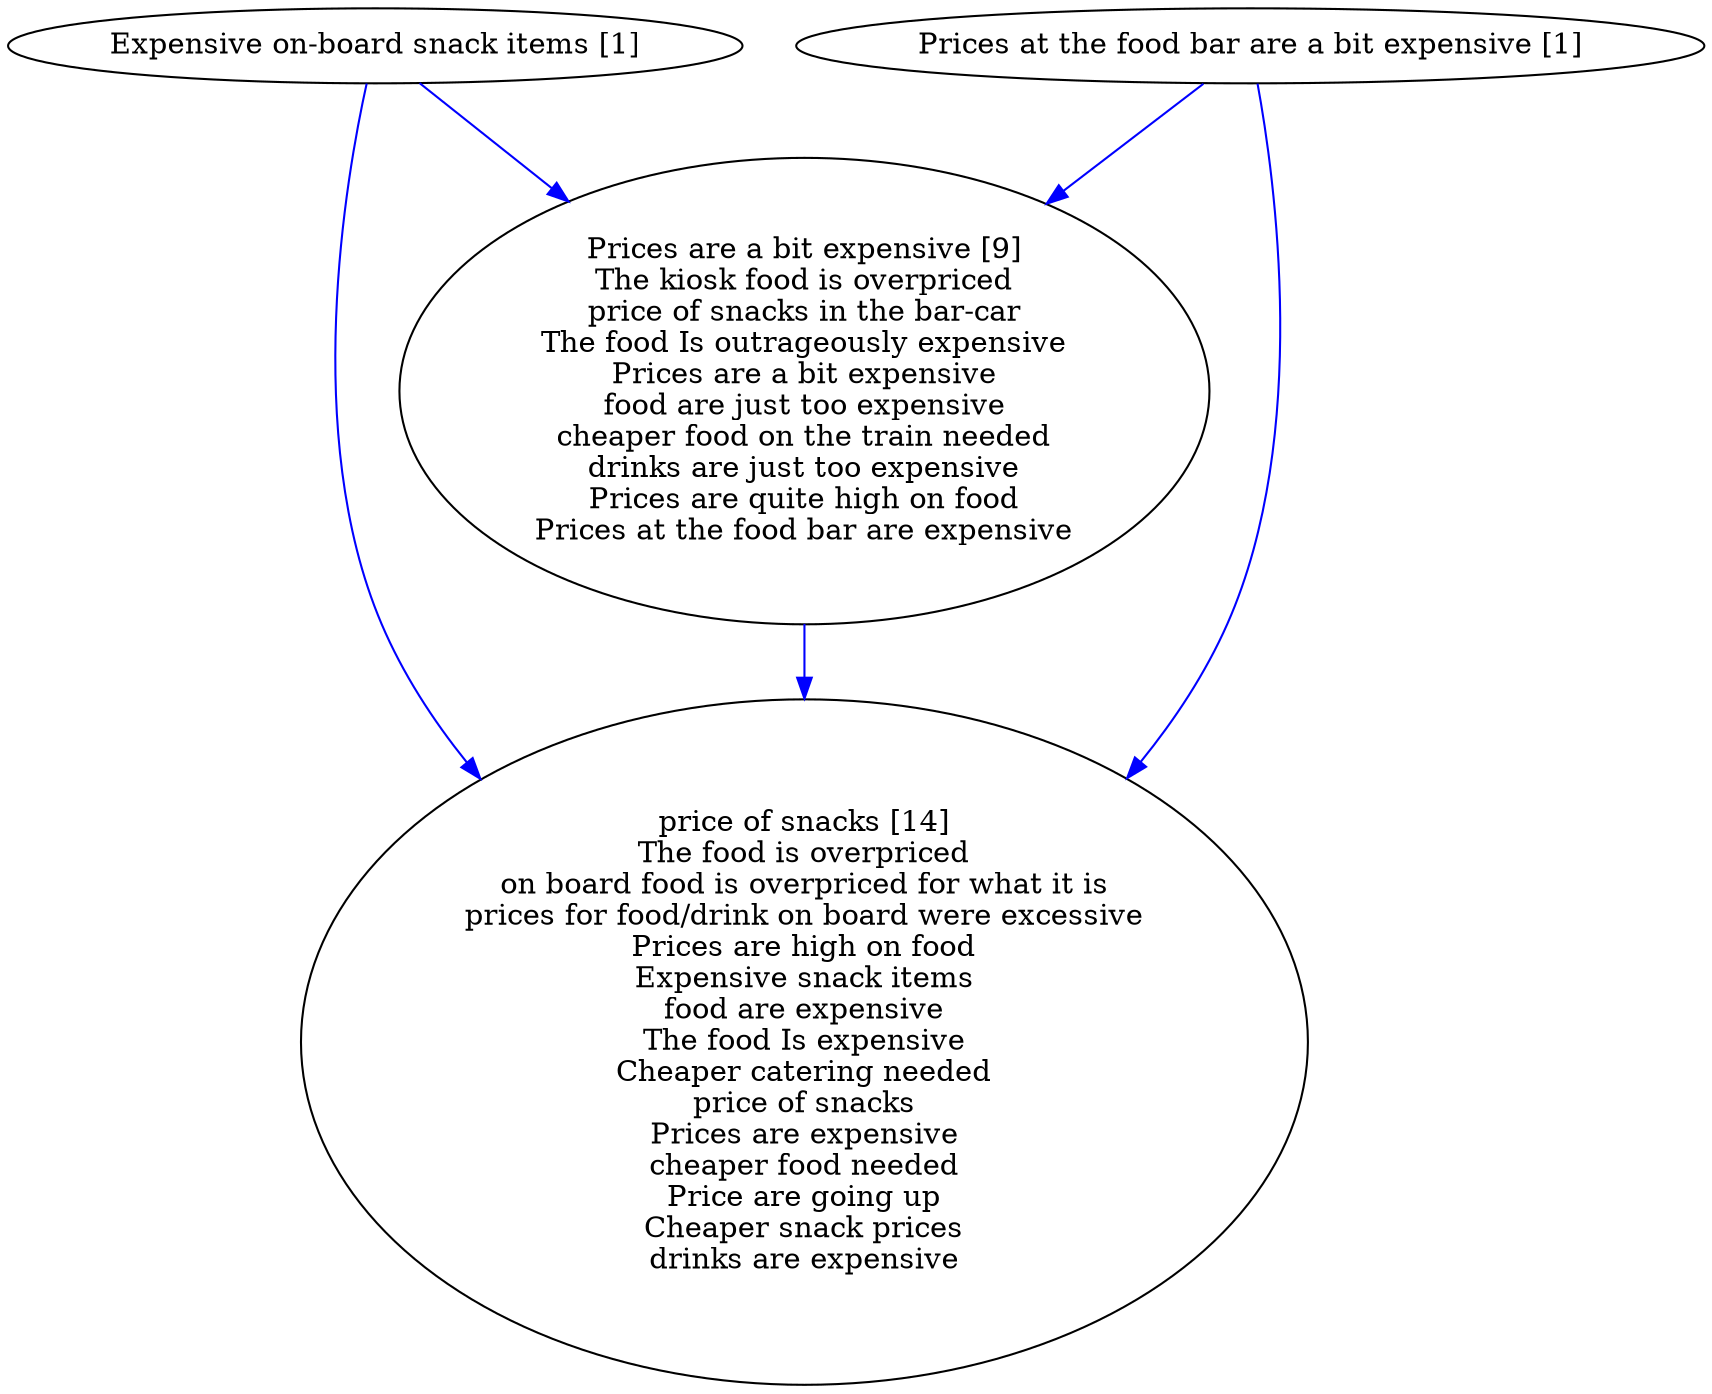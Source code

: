 digraph collapsedGraph {
"Prices are a bit expensive [9]\nThe kiosk food is overpriced\nprice of snacks in the bar-car\nThe food Is outrageously expensive\nPrices are a bit expensive\nfood are just too expensive\ncheaper food on the train needed\ndrinks are just too expensive\nPrices are quite high on food\nPrices at the food bar are expensive""price of snacks [14]\nThe food is overpriced\non board food is overpriced for what it is\nprices for food/drink on board were excessive\nPrices are high on food\nExpensive snack items\nfood are expensive\nThe food Is expensive\nCheaper catering needed\nprice of snacks\nPrices are expensive\ncheaper food needed\nPrice are going up\nCheaper snack prices\ndrinks are expensive""Expensive on-board snack items [1]""Prices at the food bar are a bit expensive [1]""Prices at the food bar are a bit expensive [1]" -> "Prices are a bit expensive [9]\nThe kiosk food is overpriced\nprice of snacks in the bar-car\nThe food Is outrageously expensive\nPrices are a bit expensive\nfood are just too expensive\ncheaper food on the train needed\ndrinks are just too expensive\nPrices are quite high on food\nPrices at the food bar are expensive" [color=blue]
"Prices at the food bar are a bit expensive [1]" -> "price of snacks [14]\nThe food is overpriced\non board food is overpriced for what it is\nprices for food/drink on board were excessive\nPrices are high on food\nExpensive snack items\nfood are expensive\nThe food Is expensive\nCheaper catering needed\nprice of snacks\nPrices are expensive\ncheaper food needed\nPrice are going up\nCheaper snack prices\ndrinks are expensive" [color=blue]
"Expensive on-board snack items [1]" -> "Prices are a bit expensive [9]\nThe kiosk food is overpriced\nprice of snacks in the bar-car\nThe food Is outrageously expensive\nPrices are a bit expensive\nfood are just too expensive\ncheaper food on the train needed\ndrinks are just too expensive\nPrices are quite high on food\nPrices at the food bar are expensive" [color=blue]
"Expensive on-board snack items [1]" -> "price of snacks [14]\nThe food is overpriced\non board food is overpriced for what it is\nprices for food/drink on board were excessive\nPrices are high on food\nExpensive snack items\nfood are expensive\nThe food Is expensive\nCheaper catering needed\nprice of snacks\nPrices are expensive\ncheaper food needed\nPrice are going up\nCheaper snack prices\ndrinks are expensive" [color=blue]
"Prices are a bit expensive [9]\nThe kiosk food is overpriced\nprice of snacks in the bar-car\nThe food Is outrageously expensive\nPrices are a bit expensive\nfood are just too expensive\ncheaper food on the train needed\ndrinks are just too expensive\nPrices are quite high on food\nPrices at the food bar are expensive" -> "price of snacks [14]\nThe food is overpriced\non board food is overpriced for what it is\nprices for food/drink on board were excessive\nPrices are high on food\nExpensive snack items\nfood are expensive\nThe food Is expensive\nCheaper catering needed\nprice of snacks\nPrices are expensive\ncheaper food needed\nPrice are going up\nCheaper snack prices\ndrinks are expensive" [color=blue]
}